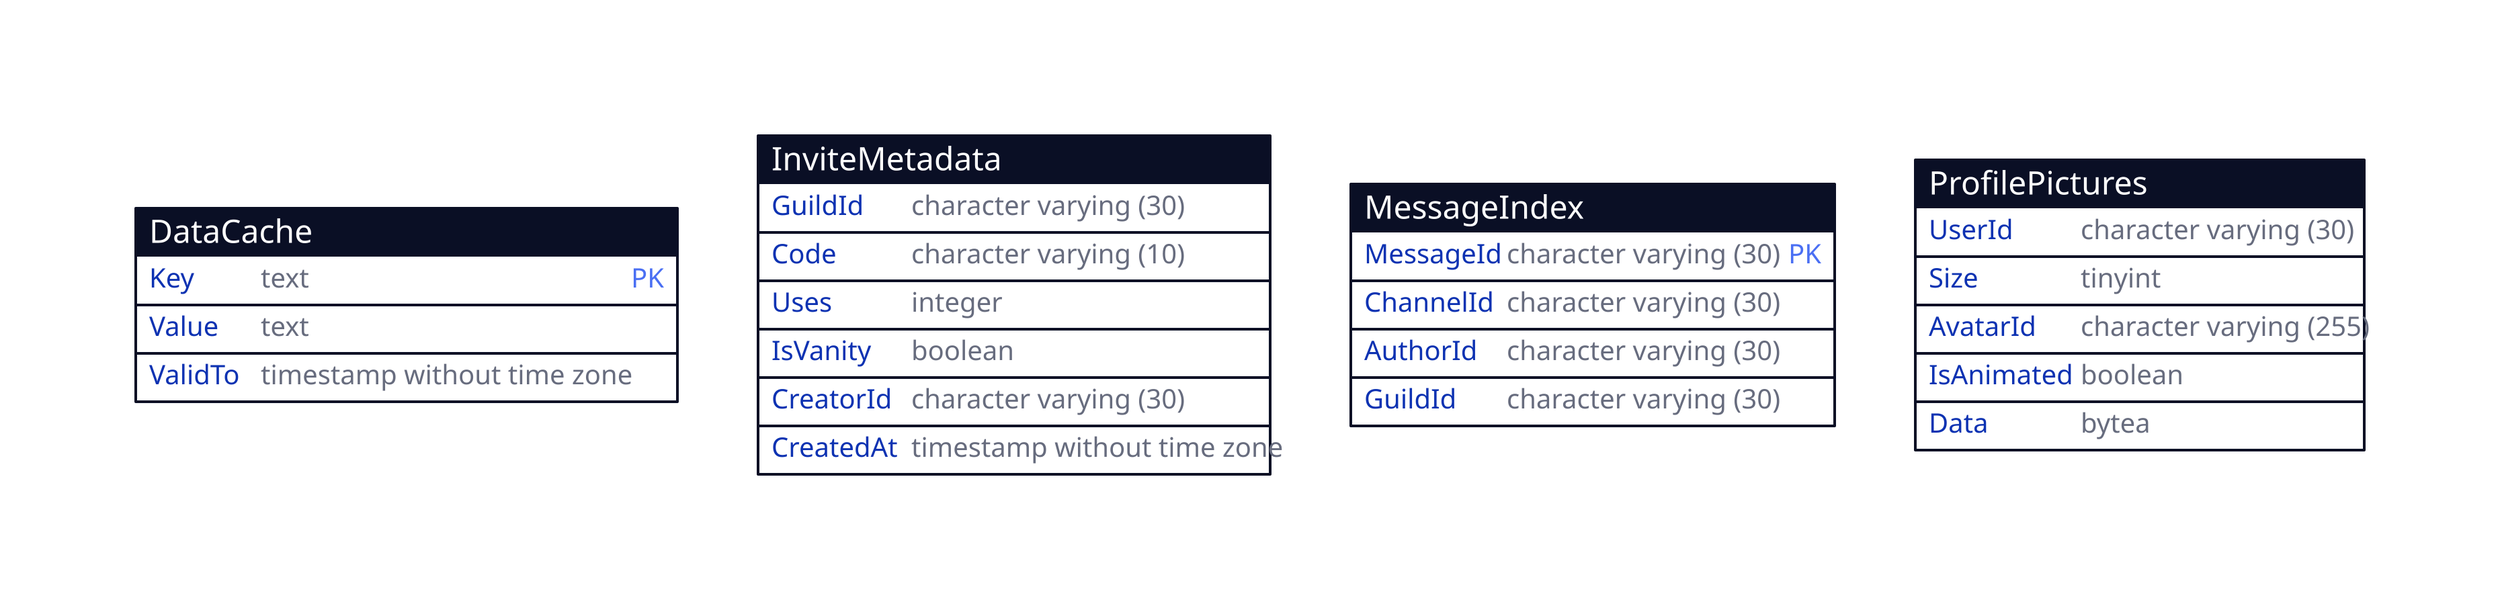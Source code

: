 vars: {
  d2-config: {
    layout-engine: elk
  }
}

DataCache: {
  shape: sql_table

  Key: text {constraint: primary_key}
  Value: text
  ValidTo: timestamp without time zone
}

InviteMetadata: {
  shape: sql_table

  GuildId: character varying (30)
  Code: character varying (10)
  Uses: integer
  IsVanity: boolean
  CreatorId: character varying (30)
  CreatedAt: timestamp without time zone
}

MessageIndex: {
  shape: sql_table

  MessageId: character varying (30) {constraint: primary_key}
  ChannelId: character varying (30)
  AuthorId: character varying (30)
  GuildId: character varying (30)
}

ProfilePictures: {
  shape: sql_table

  UserId: character varying (30)
  Size: tinyint
  AvatarId: character varying (255)
  IsAnimated: boolean
  Data: bytea
}
